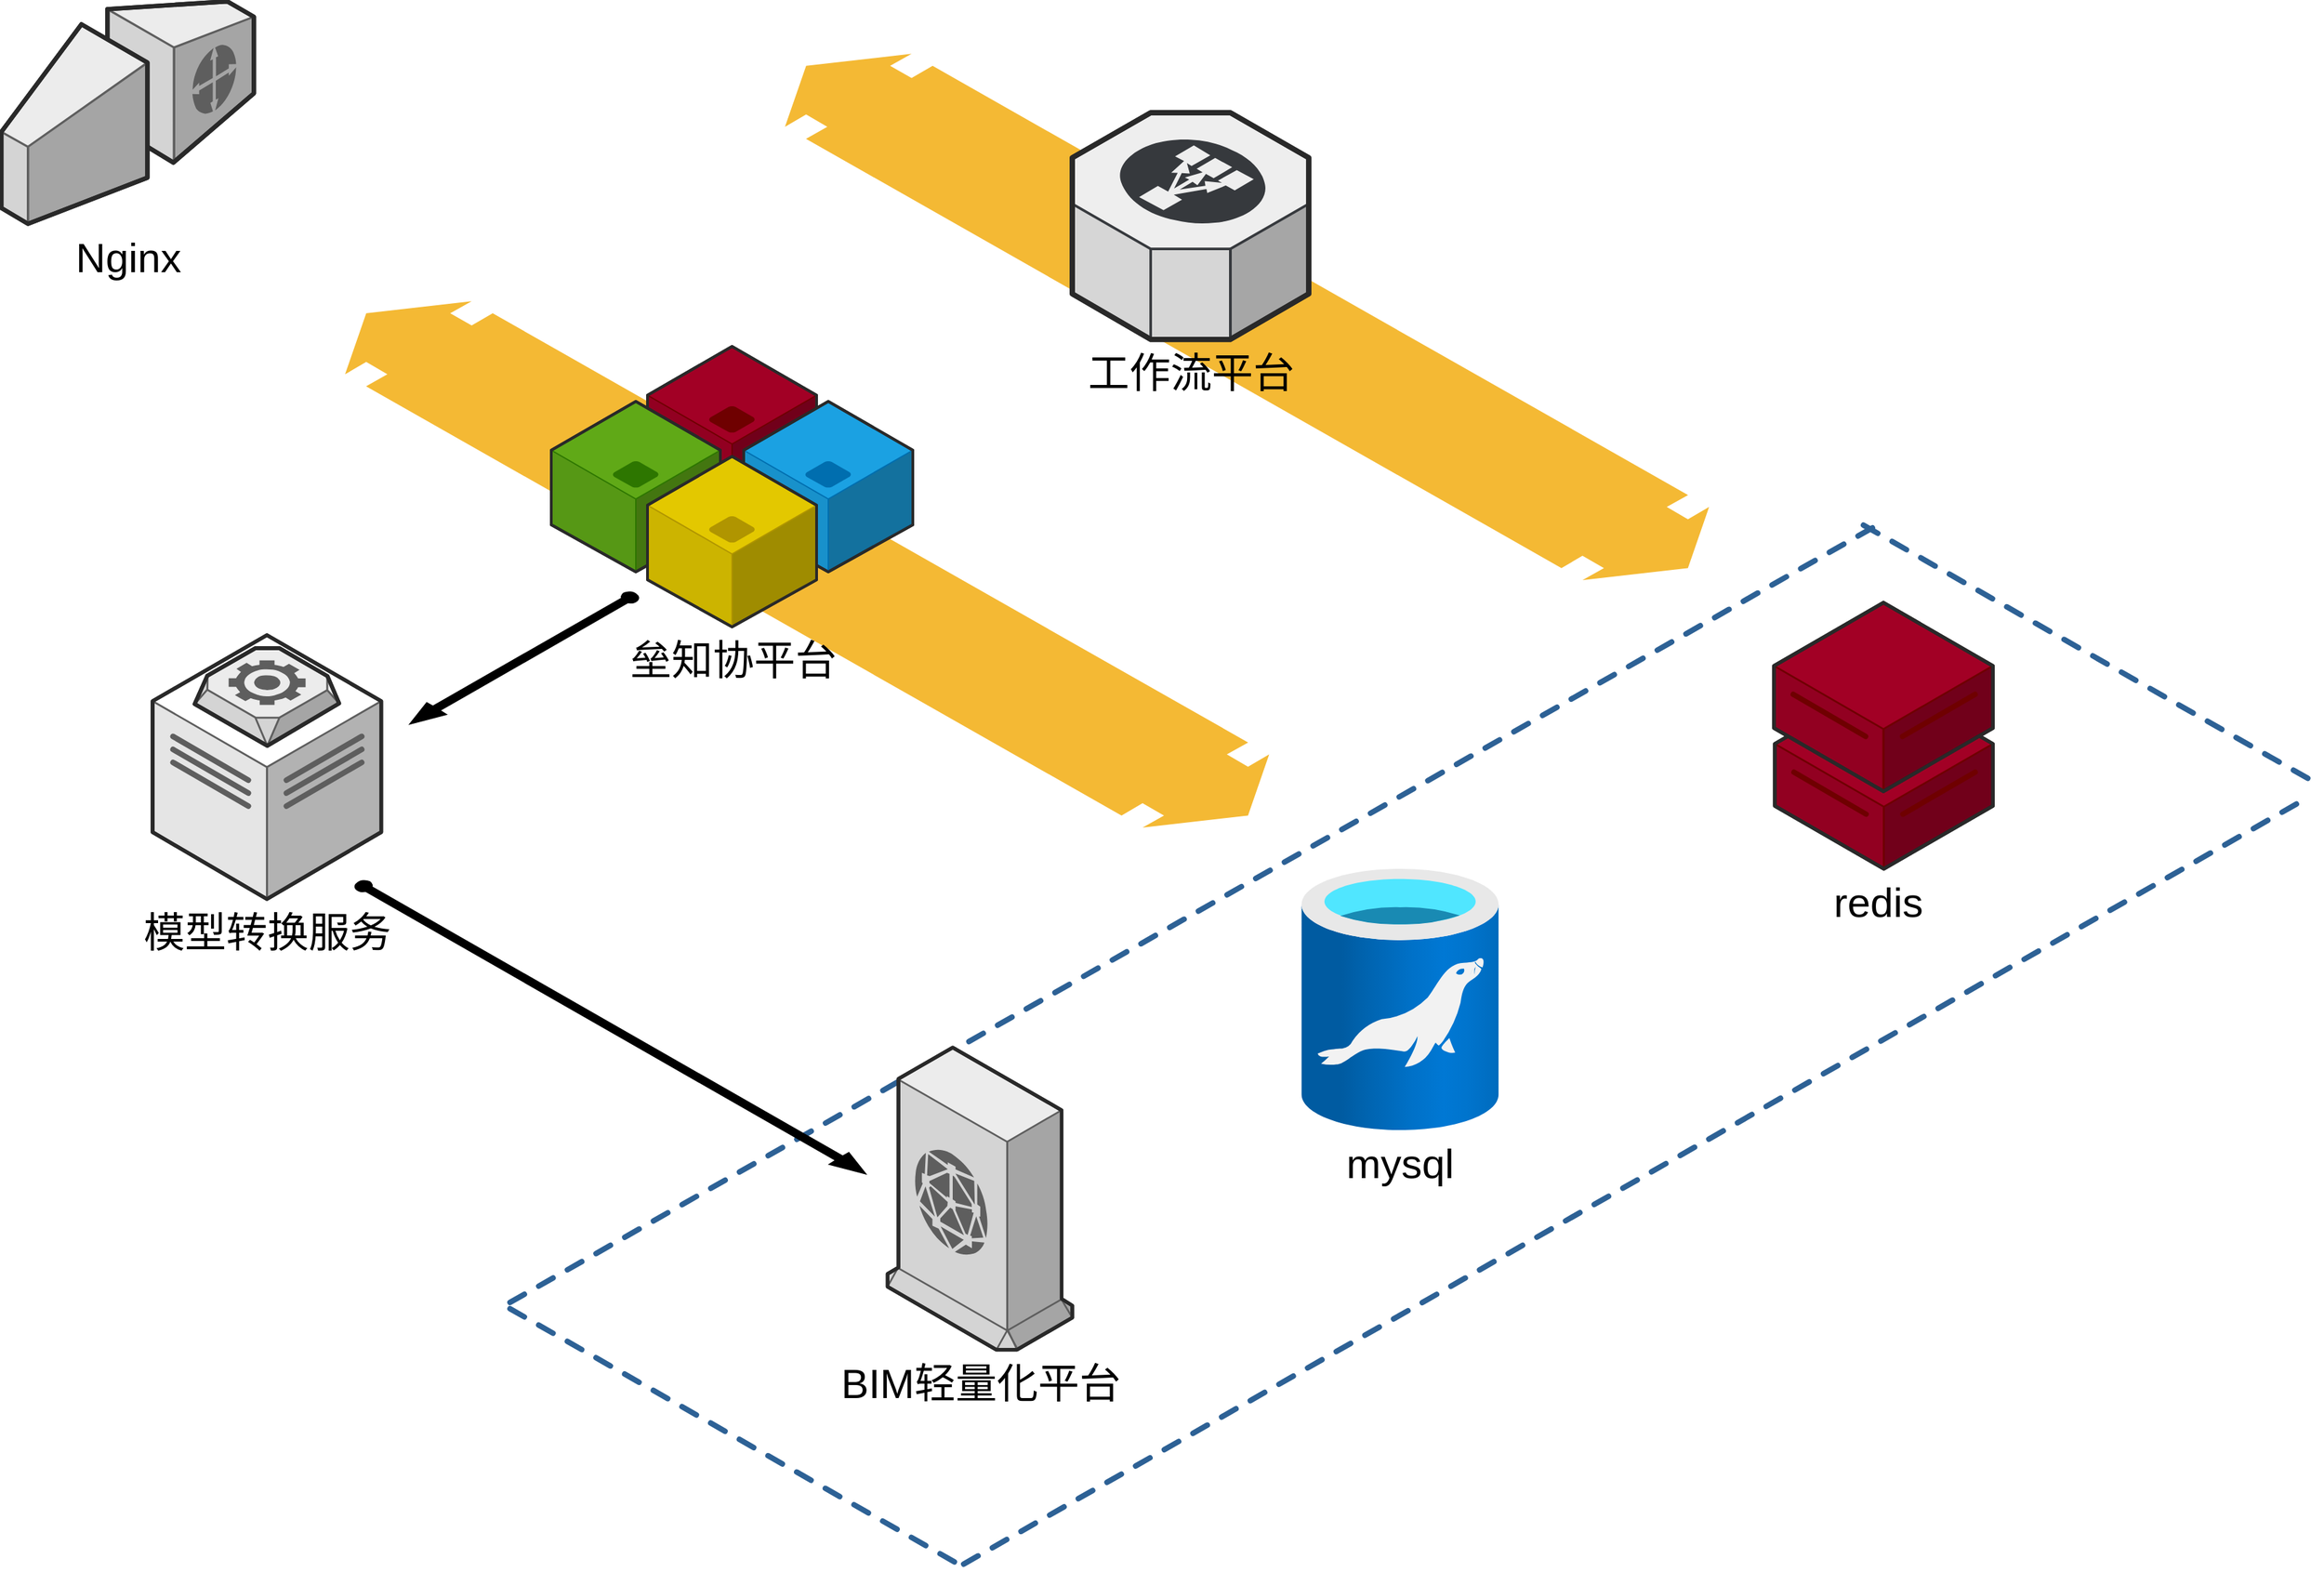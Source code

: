 <mxfile version="14.8.3" type="github">
  <diagram name="Page-1" id="aaaa8250-4180-3840-79b5-4cada1eebb92">
    <mxGraphModel dx="1892" dy="1292" grid="1" gridSize="10" guides="1" tooltips="1" connect="1" arrows="1" fold="1" page="1" pageScale="1" pageWidth="850" pageHeight="1100" background="none" math="0" shadow="0">
      <root>
        <mxCell id="0" />
        <mxCell id="1" parent="0" />
        <mxCell id="JwNSlMBxFUs_ktbdsOI0-27" value="" style="verticalLabelPosition=bottom;html=1;verticalAlign=top;strokeWidth=1;align=center;outlineConnect=0;dashed=0;outlineConnect=0;shape=mxgraph.aws3d.flatDoubleEdge;fillColor=#000000;aspect=fixed;fontSize=30;fontColor=#000000;" vertex="1" parent="1">
          <mxGeometry x="980" y="507.09" width="672.22" height="382.91" as="geometry" />
        </mxCell>
        <mxCell id="JwNSlMBxFUs_ktbdsOI0-26" value="" style="verticalLabelPosition=bottom;html=1;verticalAlign=top;strokeWidth=1;align=center;outlineConnect=0;dashed=0;outlineConnect=0;shape=mxgraph.aws3d.flatDoubleEdge;fillColor=#000000;aspect=fixed;fontSize=30;fontColor=#000000;" vertex="1" parent="1">
          <mxGeometry x="660" y="687.09" width="672.22" height="382.91" as="geometry" />
        </mxCell>
        <mxCell id="JwNSlMBxFUs_ktbdsOI0-16" value="" style="verticalLabelPosition=bottom;html=1;verticalAlign=top;strokeWidth=1;align=center;outlineConnect=0;dashed=0;outlineConnect=0;shape=mxgraph.aws3d.application_server;fillColor=#a20025;strokeColor=#6F0000;aspect=fixed;fontSize=30;fontColor=#ffffff;" vertex="1" parent="1">
          <mxGeometry x="880" y="720" width="123" height="124" as="geometry" />
        </mxCell>
        <mxCell id="JwNSlMBxFUs_ktbdsOI0-17" value="" style="verticalLabelPosition=bottom;html=1;verticalAlign=top;strokeWidth=1;align=center;outlineConnect=0;dashed=0;outlineConnect=0;shape=mxgraph.aws3d.application_server;fillColor=#60a917;strokeColor=#2D7600;aspect=fixed;fontSize=30;fontColor=#ffffff;" vertex="1" parent="1">
          <mxGeometry x="810" y="760" width="123" height="124" as="geometry" />
        </mxCell>
        <mxCell id="JwNSlMBxFUs_ktbdsOI0-18" value="" style="verticalLabelPosition=bottom;html=1;verticalAlign=top;strokeWidth=1;align=center;outlineConnect=0;dashed=0;outlineConnect=0;shape=mxgraph.aws3d.application_server;fillColor=#1ba1e2;strokeColor=#006EAF;aspect=fixed;fontSize=30;fontColor=#ffffff;" vertex="1" parent="1">
          <mxGeometry x="950" y="760" width="123" height="124" as="geometry" />
        </mxCell>
        <mxCell id="JwNSlMBxFUs_ktbdsOI0-19" value="垒知协平台" style="verticalLabelPosition=bottom;html=1;verticalAlign=top;strokeWidth=1;align=center;outlineConnect=0;dashed=0;outlineConnect=0;shape=mxgraph.aws3d.application_server;fillColor=#e3c800;strokeColor=#B09500;aspect=fixed;fontSize=30;fontColor=#000000;" vertex="1" parent="1">
          <mxGeometry x="880" y="800" width="123" height="124" as="geometry" />
        </mxCell>
        <mxCell id="JwNSlMBxFUs_ktbdsOI0-21" value="Nginx" style="verticalLabelPosition=bottom;html=1;verticalAlign=top;strokeWidth=1;align=center;outlineConnect=0;dashed=0;outlineConnect=0;shape=mxgraph.aws3d.customerGateway;fillColor=#ECECEC;strokeColor=#5E5E5E;aspect=fixed;fontSize=30;fontColor=#000000;" vertex="1" parent="1">
          <mxGeometry x="410" y="469" width="183.67" height="161.8" as="geometry" />
        </mxCell>
        <mxCell id="d5ac148becb70bc-9" value="" style="verticalLabelPosition=bottom;html=1;verticalAlign=top;strokeWidth=1;dashed=0;shape=mxgraph.aws3d.dashedArrowlessEdge;aspect=fixed;rounded=1;shadow=0;comic=0;fontFamily=Verdana;fontSize=12;direction=east;" parent="1" vertex="1">
          <mxGeometry x="1764.5" y="850" width="333.44" height="190" as="geometry" />
        </mxCell>
        <mxCell id="d5ac148becb70bc-10" value="" style="verticalLabelPosition=bottom;html=1;verticalAlign=top;strokeWidth=1;dashed=0;shape=mxgraph.aws3d.dashedArrowlessEdge;fillColor=#000000;aspect=fixed;rounded=1;shadow=0;comic=0;fontFamily=Verdana;fontSize=12;fontColor=#000000;flipV=1;direction=east;" parent="1" vertex="1">
          <mxGeometry x="780" y="850" width="994.5" height="565.42" as="geometry" />
        </mxCell>
        <mxCell id="d5ac148becb70bc-12" value="" style="verticalLabelPosition=bottom;html=1;verticalAlign=top;strokeWidth=1;dashed=0;shape=mxgraph.aws3d.dashedArrowlessEdge;aspect=fixed;rounded=1;shadow=0;comic=0;fontFamily=Verdana;fontSize=12;flipV=1;direction=east;" parent="1" vertex="1">
          <mxGeometry x="1110" y="1050" width="974.46" height="555.73" as="geometry" />
        </mxCell>
        <mxCell id="JwNSlMBxFUs_ktbdsOI0-5" value="redis&amp;nbsp;" style="verticalLabelPosition=bottom;html=1;verticalAlign=top;strokeWidth=1;align=center;outlineConnect=0;dashed=0;outlineConnect=0;shape=mxgraph.aws3d.dataServer;strokeColor=#6F0000;aspect=fixed;fontSize=30;fillColor=#a20025;direction=east;" vertex="1" parent="1">
          <mxGeometry x="1700" y="963.26" width="158.67" height="136.74" as="geometry" />
        </mxCell>
        <mxCell id="JwNSlMBxFUs_ktbdsOI0-6" value="" style="verticalLabelPosition=bottom;html=1;verticalAlign=top;strokeWidth=1;align=center;outlineConnect=0;dashed=0;outlineConnect=0;shape=mxgraph.aws3d.dataServer;strokeColor=#6F0000;aspect=fixed;fontSize=30;fontColor=#ffffff;fillColor=#a20025;direction=east;" vertex="1" parent="1">
          <mxGeometry x="1699.4" y="906.37" width="159.27" height="137.26" as="geometry" />
        </mxCell>
        <mxCell id="JwNSlMBxFUs_ktbdsOI0-15" value="mysql" style="html=1;points=[];align=center;image;fontSize=30;image=img/lib/azure2/databases/Azure_Database_MariaDB_Server.svg;fontColor=#000000;strokeColor=#000000;strokeWidth=3;aspect=fixed;direction=east;" vertex="1" parent="1">
          <mxGeometry x="1310" y="1100" width="234.84" height="190" as="geometry" />
        </mxCell>
        <mxCell id="JwNSlMBxFUs_ktbdsOI0-20" value="工作流平台" style="verticalLabelPosition=bottom;html=1;verticalAlign=top;strokeWidth=1;align=center;outlineConnect=0;dashed=0;outlineConnect=0;shape=mxgraph.aws3d.elasticLoadBalancing;aspect=fixed;fontSize=30;fillColor=#eeeeee;strokeColor=#36393d;direction=east;" vertex="1" parent="1">
          <mxGeometry x="1189" y="550" width="172" height="164.84" as="geometry" />
        </mxCell>
        <mxCell id="JwNSlMBxFUs_ktbdsOI0-22" value="" style="verticalLabelPosition=bottom;html=1;verticalAlign=top;strokeWidth=1;align=center;outlineConnect=0;dashed=0;outlineConnect=0;shape=mxgraph.aws3d.dashedArrowlessEdge;fillColor=#000000;aspect=fixed;fontSize=30;fontColor=#000000;" vertex="1" parent="1">
          <mxGeometry x="780" y="1420" width="333.54" height="190" as="geometry" />
        </mxCell>
        <mxCell id="JwNSlMBxFUs_ktbdsOI0-24" value="模型转换服务" style="verticalLabelPosition=bottom;html=1;verticalAlign=top;strokeWidth=1;align=center;outlineConnect=0;dashed=0;outlineConnect=0;shape=mxgraph.aws3d.dataCenter;strokeColor=#5E5E5E;aspect=fixed;fontSize=30;fontColor=#000000;" vertex="1" parent="1">
          <mxGeometry x="520" y="930" width="166.31" height="192" as="geometry" />
        </mxCell>
        <mxCell id="JwNSlMBxFUs_ktbdsOI0-25" value="" style="verticalLabelPosition=bottom;html=1;verticalAlign=top;strokeWidth=1;align=center;outlineConnect=0;dashed=0;outlineConnect=0;shape=mxgraph.aws3d.worker;fillColor=#ECECEC;strokeColor=#5E5E5E;aspect=fixed;fontSize=30;fontColor=#000000;" vertex="1" parent="1">
          <mxGeometry x="550.62" y="939.5" width="105.08" height="71" as="geometry" />
        </mxCell>
        <mxCell id="JwNSlMBxFUs_ktbdsOI0-29" value="BIM轻量化平台" style="verticalLabelPosition=bottom;html=1;verticalAlign=top;strokeWidth=1;align=center;outlineConnect=0;dashed=0;outlineConnect=0;shape=mxgraph.aws3d.cloudfront;fillColor=#ECECEC;strokeColor=#5E5E5E;aspect=fixed;fontSize=30;fontColor=#000000;" vertex="1" parent="1">
          <mxGeometry x="1054.64" y="1230" width="134.36" height="219.8" as="geometry" />
        </mxCell>
        <mxCell id="JwNSlMBxFUs_ktbdsOI0-30" value="" style="verticalLabelPosition=bottom;html=1;verticalAlign=top;strokeWidth=3;align=center;outlineConnect=0;dashed=0;outlineConnect=0;shape=mxgraph.aws3d.arrowSW;fillColor=#000000;aspect=fixed;fontSize=30;fontColor=#000000;" vertex="1" parent="1">
          <mxGeometry x="710" y="900" width="162.31" height="92.75" as="geometry" />
        </mxCell>
        <mxCell id="JwNSlMBxFUs_ktbdsOI0-31" value="" style="verticalLabelPosition=bottom;html=1;verticalAlign=top;strokeWidth=3;align=center;outlineConnect=0;dashed=0;outlineConnect=0;shape=mxgraph.aws3d.arrowSE;fillColor=#000000;aspect=fixed;fontSize=30;fontColor=#000000;" vertex="1" parent="1">
          <mxGeometry x="668.41" y="1110" width="367.49" height="210" as="geometry" />
        </mxCell>
      </root>
    </mxGraphModel>
  </diagram>
</mxfile>
